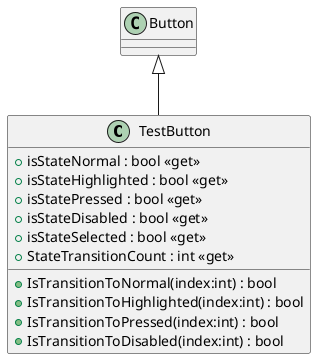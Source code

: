 @startuml
class TestButton {
    + isStateNormal : bool <<get>>
    + isStateHighlighted : bool <<get>>
    + isStatePressed : bool <<get>>
    + isStateDisabled : bool <<get>>
    + isStateSelected : bool <<get>>
    + IsTransitionToNormal(index:int) : bool
    + IsTransitionToHighlighted(index:int) : bool
    + IsTransitionToPressed(index:int) : bool
    + IsTransitionToDisabled(index:int) : bool
    + StateTransitionCount : int <<get>>
}
Button <|-- TestButton
@enduml
